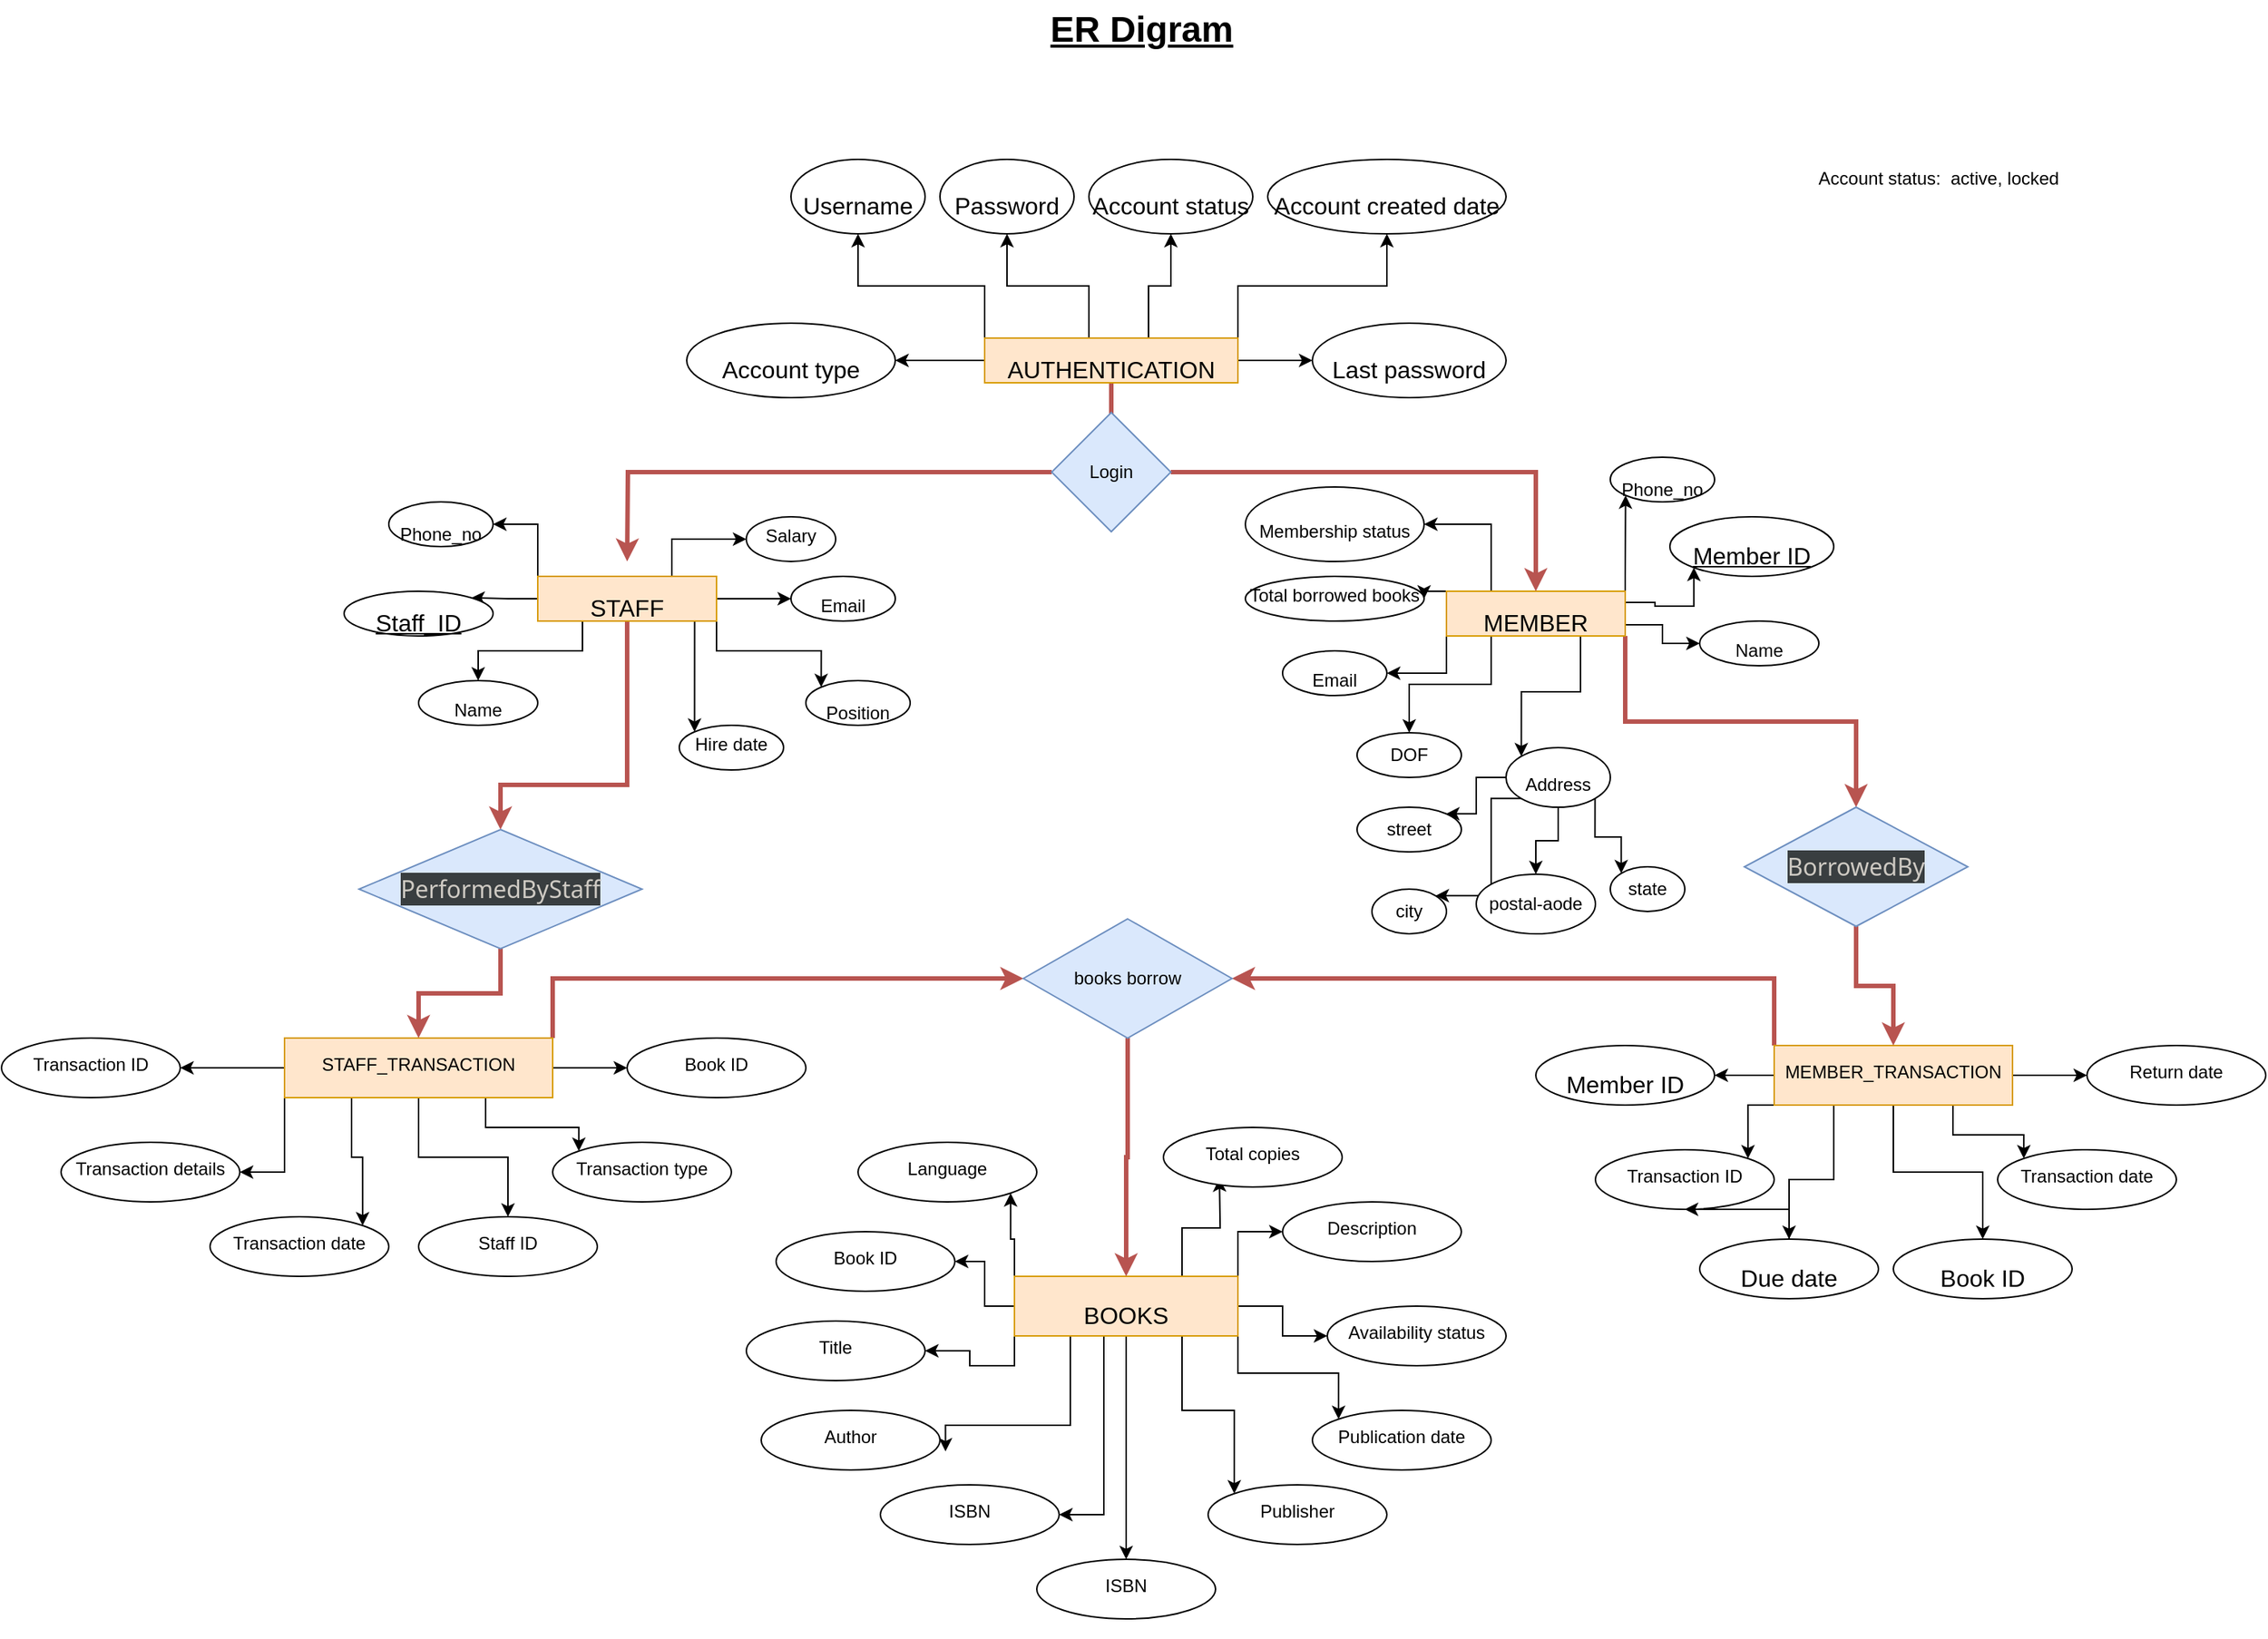 <mxfile version="21.3.6" type="github">
  <diagram name="Page-1" id="MsJg3K_YA5bQLi9zSaGn">
    <mxGraphModel dx="1509" dy="850" grid="1" gridSize="10" guides="1" tooltips="1" connect="1" arrows="1" fold="1" page="1" pageScale="1" pageWidth="850" pageHeight="1100" math="0" shadow="0">
      <root>
        <mxCell id="0" />
        <mxCell id="1" parent="0" />
        <mxCell id="J0Dk389Ax7h66783EIRo-17" style="edgeStyle=orthogonalEdgeStyle;rounded=0;orthogonalLoop=1;jettySize=auto;html=1;exitX=0;exitY=0.5;exitDx=0;exitDy=0;entryX=1;entryY=0.5;entryDx=0;entryDy=0;" parent="1" source="J0Dk389Ax7h66783EIRo-1" target="J0Dk389Ax7h66783EIRo-8" edge="1">
          <mxGeometry relative="1" as="geometry" />
        </mxCell>
        <mxCell id="J0Dk389Ax7h66783EIRo-18" style="edgeStyle=orthogonalEdgeStyle;rounded=0;orthogonalLoop=1;jettySize=auto;html=1;exitX=1;exitY=0.5;exitDx=0;exitDy=0;entryX=0;entryY=0.5;entryDx=0;entryDy=0;" parent="1" source="J0Dk389Ax7h66783EIRo-1" target="J0Dk389Ax7h66783EIRo-10" edge="1">
          <mxGeometry relative="1" as="geometry" />
        </mxCell>
        <mxCell id="J0Dk389Ax7h66783EIRo-19" style="edgeStyle=orthogonalEdgeStyle;rounded=0;orthogonalLoop=1;jettySize=auto;html=1;exitX=0.75;exitY=0;exitDx=0;exitDy=0;entryX=0.5;entryY=1;entryDx=0;entryDy=0;" parent="1" source="J0Dk389Ax7h66783EIRo-1" target="J0Dk389Ax7h66783EIRo-7" edge="1">
          <mxGeometry relative="1" as="geometry">
            <Array as="points">
              <mxPoint x="880" y="340" />
              <mxPoint x="880" y="305" />
              <mxPoint x="980" y="305" />
            </Array>
          </mxGeometry>
        </mxCell>
        <mxCell id="J0Dk389Ax7h66783EIRo-20" style="edgeStyle=orthogonalEdgeStyle;rounded=0;orthogonalLoop=1;jettySize=auto;html=1;exitX=0.5;exitY=0;exitDx=0;exitDy=0;entryX=0.5;entryY=1;entryDx=0;entryDy=0;" parent="1" source="J0Dk389Ax7h66783EIRo-1" target="J0Dk389Ax7h66783EIRo-6" edge="1">
          <mxGeometry relative="1" as="geometry">
            <Array as="points">
              <mxPoint x="795" y="360" />
              <mxPoint x="820" y="360" />
              <mxPoint x="820" y="305" />
              <mxPoint x="835" y="305" />
            </Array>
          </mxGeometry>
        </mxCell>
        <mxCell id="J0Dk389Ax7h66783EIRo-21" style="edgeStyle=orthogonalEdgeStyle;rounded=0;orthogonalLoop=1;jettySize=auto;html=1;exitX=0.25;exitY=0;exitDx=0;exitDy=0;entryX=0.5;entryY=1;entryDx=0;entryDy=0;" parent="1" source="J0Dk389Ax7h66783EIRo-1" target="J0Dk389Ax7h66783EIRo-5" edge="1">
          <mxGeometry relative="1" as="geometry">
            <Array as="points">
              <mxPoint x="780" y="340" />
              <mxPoint x="780" y="305" />
              <mxPoint x="725" y="305" />
            </Array>
          </mxGeometry>
        </mxCell>
        <mxCell id="J0Dk389Ax7h66783EIRo-22" style="edgeStyle=orthogonalEdgeStyle;rounded=0;orthogonalLoop=1;jettySize=auto;html=1;exitX=0;exitY=0;exitDx=0;exitDy=0;entryX=0.5;entryY=1;entryDx=0;entryDy=0;" parent="1" source="J0Dk389Ax7h66783EIRo-1" target="J0Dk389Ax7h66783EIRo-3" edge="1">
          <mxGeometry relative="1" as="geometry">
            <mxPoint x="640" y="280" as="targetPoint" />
          </mxGeometry>
        </mxCell>
        <mxCell id="J0Dk389Ax7h66783EIRo-30" style="edgeStyle=orthogonalEdgeStyle;rounded=0;orthogonalLoop=1;jettySize=auto;html=1;fillColor=#f8cecc;strokeColor=#b85450;strokeWidth=3;entryX=0.5;entryY=0;entryDx=0;entryDy=0;" parent="1" source="J0Dk389Ax7h66783EIRo-1" target="J0Dk389Ax7h66783EIRo-28" edge="1">
          <mxGeometry relative="1" as="geometry">
            <Array as="points">
              <mxPoint x="795" y="420" />
            </Array>
          </mxGeometry>
        </mxCell>
        <mxCell id="J0Dk389Ax7h66783EIRo-1" value="&lt;p data-darkreader-inline-color=&quot;&quot; data-darkreader-inline-bgcolor=&quot;&quot; data-darkreader-inline-bgimage=&quot;&quot; style=&quot;line-height: 1px; margin-bottom: 0cm; background: transparent; color: rgb(0, 0, 0); font-size: medium; text-align: start; --darkreader-inline-bgimage: initial; --darkreader-inline-bgcolor: transparent; --darkreader-inline-color: #e8e6e3;&quot;&gt;AUTHENTICATION&lt;/p&gt;" style="rounded=0;whiteSpace=wrap;html=1;fillColor=#ffe6cc;strokeColor=#d79b00;" parent="1" vertex="1">
          <mxGeometry x="710" y="340" width="170" height="30" as="geometry" />
        </mxCell>
        <mxCell id="J0Dk389Ax7h66783EIRo-3" value="&lt;p data-darkreader-inline-color=&quot;&quot; data-darkreader-inline-bgcolor=&quot;&quot; data-darkreader-inline-bgimage=&quot;&quot; style=&quot;line-height: 1px; margin-bottom: 0cm; background: transparent; color: rgb(0, 0, 0); font-size: medium; text-align: start; --darkreader-inline-bgimage: initial; --darkreader-inline-bgcolor: transparent; --darkreader-inline-color: #e8e6e3;&quot;&gt;Username&lt;/p&gt;" style="ellipse;whiteSpace=wrap;html=1;" parent="1" vertex="1">
          <mxGeometry x="580" y="220" width="90" height="50" as="geometry" />
        </mxCell>
        <mxCell id="J0Dk389Ax7h66783EIRo-5" value="&lt;p data-darkreader-inline-color=&quot;&quot; data-darkreader-inline-bgcolor=&quot;&quot; data-darkreader-inline-bgimage=&quot;&quot; style=&quot;line-height: 1px; margin-bottom: 0cm; background: transparent; color: rgb(0, 0, 0); font-size: medium; text-align: start; --darkreader-inline-bgimage: initial; --darkreader-inline-bgcolor: transparent; --darkreader-inline-color: #e8e6e3;&quot;&gt;Password&lt;/p&gt;" style="ellipse;whiteSpace=wrap;html=1;" parent="1" vertex="1">
          <mxGeometry x="680" y="220" width="90" height="50" as="geometry" />
        </mxCell>
        <mxCell id="J0Dk389Ax7h66783EIRo-6" value="&lt;p data-darkreader-inline-color=&quot;&quot; data-darkreader-inline-bgcolor=&quot;&quot; data-darkreader-inline-bgimage=&quot;&quot; style=&quot;line-height: 1px; margin-bottom: 0cm; background: transparent; color: rgb(0, 0, 0); font-size: medium; text-align: start; --darkreader-inline-bgimage: initial; --darkreader-inline-bgcolor: transparent; --darkreader-inline-color: #e8e6e3;&quot;&gt;Account status&lt;/p&gt;" style="ellipse;whiteSpace=wrap;html=1;" parent="1" vertex="1">
          <mxGeometry x="780" y="220" width="110" height="50" as="geometry" />
        </mxCell>
        <mxCell id="J0Dk389Ax7h66783EIRo-7" value="&lt;p data-darkreader-inline-color=&quot;&quot; data-darkreader-inline-bgcolor=&quot;&quot; data-darkreader-inline-bgimage=&quot;&quot; style=&quot;line-height: 1px; margin-bottom: 0cm; background: transparent; color: rgb(0, 0, 0); font-size: medium; text-align: start; --darkreader-inline-bgimage: initial; --darkreader-inline-bgcolor: transparent; --darkreader-inline-color: #e8e6e3;&quot;&gt;Account created date&lt;/p&gt;" style="ellipse;whiteSpace=wrap;html=1;" parent="1" vertex="1">
          <mxGeometry x="900" y="220" width="160" height="50" as="geometry" />
        </mxCell>
        <mxCell id="J0Dk389Ax7h66783EIRo-8" value="&lt;p data-darkreader-inline-color=&quot;&quot; data-darkreader-inline-bgcolor=&quot;&quot; data-darkreader-inline-bgimage=&quot;&quot; style=&quot;line-height: 1px; margin-bottom: 0cm; background: transparent; color: rgb(0, 0, 0); font-size: medium; text-align: start; --darkreader-inline-bgimage: initial; --darkreader-inline-bgcolor: transparent; --darkreader-inline-color: #e8e6e3;&quot;&gt;Account type&lt;/p&gt;" style="ellipse;whiteSpace=wrap;html=1;" parent="1" vertex="1">
          <mxGeometry x="510" y="330" width="140" height="50" as="geometry" />
        </mxCell>
        <mxCell id="J0Dk389Ax7h66783EIRo-10" value="&lt;p data-darkreader-inline-color=&quot;&quot; data-darkreader-inline-bgcolor=&quot;&quot; data-darkreader-inline-bgimage=&quot;&quot; style=&quot;line-height: 1px; margin-bottom: 0cm; background: transparent; color: rgb(0, 0, 0); font-size: medium; text-align: start; --darkreader-inline-bgimage: initial; --darkreader-inline-bgcolor: transparent; --darkreader-inline-color: #e8e6e3;&quot;&gt;Last password&lt;/p&gt;" style="ellipse;whiteSpace=wrap;html=1;" parent="1" vertex="1">
          <mxGeometry x="930" y="330" width="130" height="50" as="geometry" />
        </mxCell>
        <mxCell id="J0Dk389Ax7h66783EIRo-15" value="&lt;p data-darkreader-inline-color=&quot;&quot; data-darkreader-inline-bgcolor=&quot;&quot; data-darkreader-inline-bgimage=&quot;&quot; style=&quot;line-height: 1px; margin-bottom: 0cm; background: transparent; color: rgb(0, 0, 0); text-align: start; --darkreader-inline-bgimage: initial; --darkreader-inline-bgcolor: transparent; --darkreader-inline-color: #e8e6e3;&quot;&gt;&lt;br&gt;&lt;/p&gt;" style="text;html=1;align=center;verticalAlign=middle;resizable=0;points=[];autosize=1;strokeColor=none;fillColor=none;" parent="1" vertex="1">
          <mxGeometry x="1430" y="218" width="20" height="30" as="geometry" />
        </mxCell>
        <mxCell id="TV_oha_0RcVstbhvptna-62" style="edgeStyle=orthogonalEdgeStyle;rounded=0;orthogonalLoop=1;jettySize=auto;html=1;exitX=1;exitY=0.25;exitDx=0;exitDy=0;entryX=0;entryY=1;entryDx=0;entryDy=0;" edge="1" parent="1" source="J0Dk389Ax7h66783EIRo-25" target="qj-I0tKyLUNjHVOXgtlq-3">
          <mxGeometry relative="1" as="geometry">
            <Array as="points">
              <mxPoint x="1140" y="500" />
              <mxPoint x="1140" y="500" />
            </Array>
          </mxGeometry>
        </mxCell>
        <mxCell id="TV_oha_0RcVstbhvptna-64" style="edgeStyle=orthogonalEdgeStyle;rounded=0;orthogonalLoop=1;jettySize=auto;html=1;exitX=1;exitY=0.25;exitDx=0;exitDy=0;entryX=0;entryY=1;entryDx=0;entryDy=0;" edge="1" parent="1" source="J0Dk389Ax7h66783EIRo-25" target="J0Dk389Ax7h66783EIRo-32">
          <mxGeometry relative="1" as="geometry" />
        </mxCell>
        <mxCell id="TV_oha_0RcVstbhvptna-65" style="edgeStyle=orthogonalEdgeStyle;rounded=0;orthogonalLoop=1;jettySize=auto;html=1;exitX=1;exitY=0.75;exitDx=0;exitDy=0;entryX=0;entryY=0.5;entryDx=0;entryDy=0;" edge="1" parent="1" source="J0Dk389Ax7h66783EIRo-25" target="J0Dk389Ax7h66783EIRo-35">
          <mxGeometry relative="1" as="geometry" />
        </mxCell>
        <mxCell id="TV_oha_0RcVstbhvptna-66" style="edgeStyle=orthogonalEdgeStyle;rounded=0;orthogonalLoop=1;jettySize=auto;html=1;exitX=0.75;exitY=1;exitDx=0;exitDy=0;entryX=0;entryY=0;entryDx=0;entryDy=0;" edge="1" parent="1" source="J0Dk389Ax7h66783EIRo-25" target="J0Dk389Ax7h66783EIRo-36">
          <mxGeometry relative="1" as="geometry" />
        </mxCell>
        <mxCell id="TV_oha_0RcVstbhvptna-68" style="edgeStyle=orthogonalEdgeStyle;rounded=0;orthogonalLoop=1;jettySize=auto;html=1;exitX=0.25;exitY=1;exitDx=0;exitDy=0;entryX=0.5;entryY=0;entryDx=0;entryDy=0;" edge="1" parent="1" source="J0Dk389Ax7h66783EIRo-25" target="qj-I0tKyLUNjHVOXgtlq-2">
          <mxGeometry relative="1" as="geometry" />
        </mxCell>
        <mxCell id="TV_oha_0RcVstbhvptna-69" style="edgeStyle=orthogonalEdgeStyle;rounded=0;orthogonalLoop=1;jettySize=auto;html=1;exitX=0;exitY=1;exitDx=0;exitDy=0;entryX=1;entryY=0.5;entryDx=0;entryDy=0;" edge="1" parent="1" source="J0Dk389Ax7h66783EIRo-25" target="qj-I0tKyLUNjHVOXgtlq-1">
          <mxGeometry relative="1" as="geometry" />
        </mxCell>
        <mxCell id="TV_oha_0RcVstbhvptna-70" style="edgeStyle=orthogonalEdgeStyle;rounded=0;orthogonalLoop=1;jettySize=auto;html=1;exitX=0;exitY=0;exitDx=0;exitDy=0;entryX=1;entryY=0.5;entryDx=0;entryDy=0;" edge="1" parent="1" source="J0Dk389Ax7h66783EIRo-25" target="qj-I0tKyLUNjHVOXgtlq-9">
          <mxGeometry relative="1" as="geometry" />
        </mxCell>
        <mxCell id="TV_oha_0RcVstbhvptna-102" style="edgeStyle=orthogonalEdgeStyle;rounded=0;orthogonalLoop=1;jettySize=auto;html=1;exitX=0.25;exitY=0;exitDx=0;exitDy=0;entryX=1;entryY=0.5;entryDx=0;entryDy=0;" edge="1" parent="1" source="J0Dk389Ax7h66783EIRo-25" target="qj-I0tKyLUNjHVOXgtlq-7">
          <mxGeometry relative="1" as="geometry" />
        </mxCell>
        <mxCell id="TV_oha_0RcVstbhvptna-106" style="edgeStyle=orthogonalEdgeStyle;rounded=0;orthogonalLoop=1;jettySize=auto;html=1;exitX=1;exitY=1;exitDx=0;exitDy=0;fillColor=#f8cecc;strokeColor=#b85450;strokeWidth=3;" edge="1" parent="1" source="J0Dk389Ax7h66783EIRo-25" target="TV_oha_0RcVstbhvptna-98">
          <mxGeometry relative="1" as="geometry" />
        </mxCell>
        <mxCell id="J0Dk389Ax7h66783EIRo-25" value="&lt;p data-darkreader-inline-color=&quot;&quot; data-darkreader-inline-bgcolor=&quot;&quot; data-darkreader-inline-bgimage=&quot;&quot; style=&quot;line-height: 1px; margin-bottom: 0cm; background: transparent; color: rgb(0, 0, 0); font-size: medium; text-align: start; --darkreader-inline-bgimage: initial; --darkreader-inline-bgcolor: transparent; --darkreader-inline-color: #e8e6e3;&quot;&gt;MEMBER&lt;/p&gt;" style="whiteSpace=wrap;html=1;rotation=0;fillColor=#ffe6cc;strokeColor=#d79b00;" parent="1" vertex="1">
          <mxGeometry x="1020" y="510" width="120" height="30" as="geometry" />
        </mxCell>
        <mxCell id="TV_oha_0RcVstbhvptna-110" style="edgeStyle=orthogonalEdgeStyle;rounded=0;orthogonalLoop=1;jettySize=auto;html=1;exitX=0;exitY=0.5;exitDx=0;exitDy=0;fillColor=#f8cecc;strokeColor=#b85450;strokeWidth=3;" edge="1" parent="1" source="J0Dk389Ax7h66783EIRo-28">
          <mxGeometry relative="1" as="geometry">
            <mxPoint x="470" y="490" as="targetPoint" />
          </mxGeometry>
        </mxCell>
        <mxCell id="TV_oha_0RcVstbhvptna-111" style="edgeStyle=orthogonalEdgeStyle;rounded=0;orthogonalLoop=1;jettySize=auto;html=1;exitX=1;exitY=0.5;exitDx=0;exitDy=0;entryX=0.5;entryY=0;entryDx=0;entryDy=0;fillColor=#f8cecc;strokeColor=#b85450;strokeWidth=3;" edge="1" parent="1" source="J0Dk389Ax7h66783EIRo-28" target="J0Dk389Ax7h66783EIRo-25">
          <mxGeometry relative="1" as="geometry">
            <mxPoint x="1080" y="450" as="targetPoint" />
          </mxGeometry>
        </mxCell>
        <mxCell id="J0Dk389Ax7h66783EIRo-28" value="Login" style="rhombus;whiteSpace=wrap;html=1;fillColor=#dae8fc;strokeColor=#6c8ebf;" parent="1" vertex="1">
          <mxGeometry x="755" y="390" width="80" height="80" as="geometry" />
        </mxCell>
        <mxCell id="qj-I0tKyLUNjHVOXgtlq-23" style="edgeStyle=orthogonalEdgeStyle;rounded=0;orthogonalLoop=1;jettySize=auto;html=1;exitX=0.25;exitY=1;exitDx=0;exitDy=0;entryX=0.5;entryY=0;entryDx=0;entryDy=0;" parent="1" source="J0Dk389Ax7h66783EIRo-29" target="qj-I0tKyLUNjHVOXgtlq-15" edge="1">
          <mxGeometry relative="1" as="geometry" />
        </mxCell>
        <mxCell id="qj-I0tKyLUNjHVOXgtlq-25" style="edgeStyle=orthogonalEdgeStyle;rounded=0;orthogonalLoop=1;jettySize=auto;html=1;exitX=1;exitY=0.75;exitDx=0;exitDy=0;entryX=0;entryY=0;entryDx=0;entryDy=0;" parent="1" source="J0Dk389Ax7h66783EIRo-29" target="qj-I0tKyLUNjHVOXgtlq-18" edge="1">
          <mxGeometry relative="1" as="geometry">
            <Array as="points">
              <mxPoint x="515" y="523" />
            </Array>
          </mxGeometry>
        </mxCell>
        <mxCell id="TV_oha_0RcVstbhvptna-58" style="edgeStyle=orthogonalEdgeStyle;rounded=0;orthogonalLoop=1;jettySize=auto;html=1;exitX=0;exitY=0;exitDx=0;exitDy=0;entryX=1;entryY=0.5;entryDx=0;entryDy=0;" edge="1" parent="1" source="J0Dk389Ax7h66783EIRo-29" target="qj-I0tKyLUNjHVOXgtlq-13">
          <mxGeometry relative="1" as="geometry" />
        </mxCell>
        <mxCell id="TV_oha_0RcVstbhvptna-59" style="edgeStyle=orthogonalEdgeStyle;rounded=0;orthogonalLoop=1;jettySize=auto;html=1;exitX=0;exitY=0.5;exitDx=0;exitDy=0;entryX=1;entryY=0;entryDx=0;entryDy=0;" edge="1" parent="1" source="J0Dk389Ax7h66783EIRo-29" target="qj-I0tKyLUNjHVOXgtlq-14">
          <mxGeometry relative="1" as="geometry" />
        </mxCell>
        <mxCell id="TV_oha_0RcVstbhvptna-60" style="edgeStyle=orthogonalEdgeStyle;rounded=0;orthogonalLoop=1;jettySize=auto;html=1;exitX=1;exitY=1;exitDx=0;exitDy=0;entryX=0;entryY=0;entryDx=0;entryDy=0;" edge="1" parent="1" source="J0Dk389Ax7h66783EIRo-29" target="qj-I0tKyLUNjHVOXgtlq-17">
          <mxGeometry relative="1" as="geometry" />
        </mxCell>
        <mxCell id="TV_oha_0RcVstbhvptna-61" style="edgeStyle=orthogonalEdgeStyle;rounded=0;orthogonalLoop=1;jettySize=auto;html=1;exitX=1;exitY=0;exitDx=0;exitDy=0;entryX=0;entryY=0.5;entryDx=0;entryDy=0;" edge="1" parent="1" source="J0Dk389Ax7h66783EIRo-29" target="qj-I0tKyLUNjHVOXgtlq-16">
          <mxGeometry relative="1" as="geometry">
            <Array as="points">
              <mxPoint x="530" y="515" />
            </Array>
          </mxGeometry>
        </mxCell>
        <mxCell id="TV_oha_0RcVstbhvptna-95" style="edgeStyle=orthogonalEdgeStyle;rounded=0;orthogonalLoop=1;jettySize=auto;html=1;exitX=0.75;exitY=0;exitDx=0;exitDy=0;entryX=0;entryY=0.5;entryDx=0;entryDy=0;" edge="1" parent="1" source="J0Dk389Ax7h66783EIRo-29" target="qj-I0tKyLUNjHVOXgtlq-19">
          <mxGeometry relative="1" as="geometry" />
        </mxCell>
        <mxCell id="TV_oha_0RcVstbhvptna-96" style="edgeStyle=orthogonalEdgeStyle;rounded=0;orthogonalLoop=1;jettySize=auto;html=1;exitX=0.5;exitY=1;exitDx=0;exitDy=0;entryX=0.5;entryY=0;entryDx=0;entryDy=0;fillColor=#f8cecc;strokeColor=#b85450;strokeWidth=3;" edge="1" parent="1" source="J0Dk389Ax7h66783EIRo-29" target="TV_oha_0RcVstbhvptna-93">
          <mxGeometry relative="1" as="geometry">
            <Array as="points">
              <mxPoint x="470" y="640" />
              <mxPoint x="385" y="640" />
            </Array>
          </mxGeometry>
        </mxCell>
        <mxCell id="J0Dk389Ax7h66783EIRo-29" value="&lt;p data-darkreader-inline-color=&quot;&quot; data-darkreader-inline-bgcolor=&quot;&quot; data-darkreader-inline-bgimage=&quot;&quot; style=&quot;line-height: 1px; margin-bottom: 0cm; background: transparent; color: rgb(0, 0, 0); font-size: medium; text-align: start; --darkreader-inline-bgimage: initial; --darkreader-inline-bgcolor: transparent; --darkreader-inline-color: #e8e6e3;&quot;&gt;STAFF&lt;/p&gt;" style="whiteSpace=wrap;html=1;fillColor=#ffe6cc;strokeColor=#d79b00;" parent="1" vertex="1">
          <mxGeometry x="410" y="500" width="120" height="30" as="geometry" />
        </mxCell>
        <mxCell id="J0Dk389Ax7h66783EIRo-32" value="&lt;p data-darkreader-inline-color=&quot;&quot; data-darkreader-inline-bgcolor=&quot;&quot; data-darkreader-inline-bgimage=&quot;&quot; style=&quot;line-height: 1px; margin-bottom: 0cm; background: transparent; color: rgb(0, 0, 0); font-size: medium; text-align: start; --darkreader-inline-bgimage: initial; --darkreader-inline-bgcolor: transparent; --darkreader-inline-color: #e8e6e3;&quot;&gt;&lt;u&gt;Member ID&lt;/u&gt;&lt;/p&gt;" style="ellipse;whiteSpace=wrap;html=1;" parent="1" vertex="1">
          <mxGeometry x="1170" y="460" width="110" height="40" as="geometry" />
        </mxCell>
        <mxCell id="J0Dk389Ax7h66783EIRo-35" value="&lt;p data-darkreader-inline-color=&quot;&quot; data-darkreader-inline-bgcolor=&quot;&quot; data-darkreader-inline-bgimage=&quot;&quot; style=&quot;line-height: 1px; margin-bottom: 0cm; background: transparent; color: rgb(0, 0, 0); text-align: start; --darkreader-inline-bgimage: initial; --darkreader-inline-bgcolor: transparent; --darkreader-inline-color: #e8e6e3;&quot;&gt;&lt;font style=&quot;font-size: 12px;&quot;&gt;Name&lt;/font&gt;&lt;/p&gt;" style="ellipse;whiteSpace=wrap;html=1;" parent="1" vertex="1">
          <mxGeometry x="1190" y="530" width="80" height="30" as="geometry" />
        </mxCell>
        <mxCell id="J0Dk389Ax7h66783EIRo-45" style="edgeStyle=orthogonalEdgeStyle;rounded=0;orthogonalLoop=1;jettySize=auto;html=1;exitX=1;exitY=1;exitDx=0;exitDy=0;entryX=1;entryY=0;entryDx=0;entryDy=0;" parent="1" source="J0Dk389Ax7h66783EIRo-36" target="J0Dk389Ax7h66783EIRo-37" edge="1">
          <mxGeometry relative="1" as="geometry">
            <Array as="points">
              <mxPoint x="1050" y="649" />
              <mxPoint x="1050" y="714" />
            </Array>
          </mxGeometry>
        </mxCell>
        <mxCell id="TV_oha_0RcVstbhvptna-103" style="edgeStyle=orthogonalEdgeStyle;rounded=0;orthogonalLoop=1;jettySize=auto;html=1;exitX=0;exitY=0.5;exitDx=0;exitDy=0;entryX=1;entryY=0;entryDx=0;entryDy=0;" edge="1" parent="1" source="J0Dk389Ax7h66783EIRo-36" target="J0Dk389Ax7h66783EIRo-38">
          <mxGeometry relative="1" as="geometry" />
        </mxCell>
        <mxCell id="TV_oha_0RcVstbhvptna-104" style="edgeStyle=orthogonalEdgeStyle;rounded=0;orthogonalLoop=1;jettySize=auto;html=1;exitX=0.5;exitY=1;exitDx=0;exitDy=0;entryX=0.5;entryY=0;entryDx=0;entryDy=0;" edge="1" parent="1" source="J0Dk389Ax7h66783EIRo-36" target="J0Dk389Ax7h66783EIRo-39">
          <mxGeometry relative="1" as="geometry" />
        </mxCell>
        <mxCell id="TV_oha_0RcVstbhvptna-105" style="edgeStyle=orthogonalEdgeStyle;rounded=0;orthogonalLoop=1;jettySize=auto;html=1;exitX=1;exitY=1;exitDx=0;exitDy=0;entryX=0;entryY=0;entryDx=0;entryDy=0;" edge="1" parent="1" source="J0Dk389Ax7h66783EIRo-36" target="J0Dk389Ax7h66783EIRo-40">
          <mxGeometry relative="1" as="geometry" />
        </mxCell>
        <mxCell id="J0Dk389Ax7h66783EIRo-36" value="&lt;p data-darkreader-inline-color=&quot;&quot; data-darkreader-inline-bgcolor=&quot;&quot; data-darkreader-inline-bgimage=&quot;&quot; style=&quot;line-height: 1px; margin-bottom: 0cm; background: transparent; color: rgb(0, 0, 0); text-align: start; --darkreader-inline-bgimage: initial; --darkreader-inline-bgcolor: transparent; --darkreader-inline-color: #e8e6e3;&quot;&gt;&lt;font style=&quot;font-size: 12px;&quot;&gt;Address&lt;/font&gt;&lt;/p&gt;" style="ellipse;whiteSpace=wrap;html=1;" parent="1" vertex="1">
          <mxGeometry x="1060" y="615" width="70" height="40" as="geometry" />
        </mxCell>
        <mxCell id="J0Dk389Ax7h66783EIRo-37" value="city" style="ellipse;whiteSpace=wrap;html=1;" parent="1" vertex="1">
          <mxGeometry x="970" y="710" width="50" height="30" as="geometry" />
        </mxCell>
        <mxCell id="J0Dk389Ax7h66783EIRo-38" value="street" style="ellipse;whiteSpace=wrap;html=1;" parent="1" vertex="1">
          <mxGeometry x="960" y="655" width="70" height="30" as="geometry" />
        </mxCell>
        <mxCell id="J0Dk389Ax7h66783EIRo-39" value="postal-aode" style="ellipse;whiteSpace=wrap;html=1;" parent="1" vertex="1">
          <mxGeometry x="1040" y="700" width="80" height="40" as="geometry" />
        </mxCell>
        <mxCell id="J0Dk389Ax7h66783EIRo-40" value="state" style="ellipse;whiteSpace=wrap;html=1;" parent="1" vertex="1">
          <mxGeometry x="1130" y="695" width="50" height="30" as="geometry" />
        </mxCell>
        <mxCell id="qj-I0tKyLUNjHVOXgtlq-1" value="&lt;p data-darkreader-inline-color=&quot;&quot; data-darkreader-inline-bgcolor=&quot;&quot; data-darkreader-inline-bgimage=&quot;&quot; style=&quot;line-height: 1px; margin-bottom: 0cm; background: transparent; color: rgb(0, 0, 0); text-align: start; --darkreader-inline-bgimage: initial; --darkreader-inline-bgcolor: transparent; --darkreader-inline-color: #e8e6e3;&quot;&gt;&lt;font style=&quot;font-size: 12px;&quot;&gt;Email&lt;/font&gt;&lt;/p&gt;" style="ellipse;whiteSpace=wrap;html=1;" parent="1" vertex="1">
          <mxGeometry x="910" y="550" width="70" height="30" as="geometry" />
        </mxCell>
        <mxCell id="qj-I0tKyLUNjHVOXgtlq-2" value="DOF" style="ellipse;whiteSpace=wrap;html=1;" parent="1" vertex="1">
          <mxGeometry x="960" y="605" width="70" height="30" as="geometry" />
        </mxCell>
        <mxCell id="qj-I0tKyLUNjHVOXgtlq-3" value="&lt;p style=&quot;line-height: 100%; margin-bottom: 0cm&quot;&gt;Phone_no&lt;/p&gt;" style="ellipse;whiteSpace=wrap;html=1;" parent="1" vertex="1">
          <mxGeometry x="1130" y="420" width="70" height="30" as="geometry" />
        </mxCell>
        <mxCell id="qj-I0tKyLUNjHVOXgtlq-7" value="&lt;p data-darkreader-inline-color=&quot;&quot; data-darkreader-inline-bgcolor=&quot;&quot; data-darkreader-inline-bgimage=&quot;&quot; style=&quot;line-height: 1px; margin-bottom: 0cm; background: transparent; color: rgb(0, 0, 0); text-align: start; --darkreader-inline-bgimage: initial; --darkreader-inline-bgcolor: transparent; --darkreader-inline-color: #e8e6e3;&quot;&gt;&lt;font style=&quot;font-size: 12px;&quot;&gt;Membership status&lt;/font&gt;&lt;/p&gt;" style="ellipse;whiteSpace=wrap;html=1;" parent="1" vertex="1">
          <mxGeometry x="885" y="440" width="120" height="50" as="geometry" />
        </mxCell>
        <mxCell id="qj-I0tKyLUNjHVOXgtlq-9" value="&lt;p style=&quot;line-height: 100%; margin-bottom: 0cm&quot;&gt;&#xa;Total borrowed books&lt;/p&gt;&#xa;&#xa;" style="ellipse;whiteSpace=wrap;html=1;" parent="1" vertex="1">
          <mxGeometry x="885" y="500" width="120" height="30" as="geometry" />
        </mxCell>
        <mxCell id="qj-I0tKyLUNjHVOXgtlq-13" value="&lt;p style=&quot;line-height: 100%; margin-bottom: 0cm&quot;&gt;Phone_no&lt;/p&gt;" style="ellipse;whiteSpace=wrap;html=1;" parent="1" vertex="1">
          <mxGeometry x="310" y="450" width="70" height="30" as="geometry" />
        </mxCell>
        <mxCell id="qj-I0tKyLUNjHVOXgtlq-14" value="&lt;p data-darkreader-inline-color=&quot;&quot; data-darkreader-inline-bgcolor=&quot;&quot; data-darkreader-inline-bgimage=&quot;&quot; style=&quot;line-height: 1px; margin-bottom: 0cm; background: transparent; color: rgb(0, 0, 0); font-size: medium; text-align: start; --darkreader-inline-bgimage: initial; --darkreader-inline-bgcolor: transparent; --darkreader-inline-color: #e8e6e3;&quot;&gt;&lt;u&gt;Staff_ID&lt;/u&gt;&lt;/p&gt;" style="ellipse;whiteSpace=wrap;html=1;" parent="1" vertex="1">
          <mxGeometry x="280" y="510" width="100" height="30" as="geometry" />
        </mxCell>
        <mxCell id="qj-I0tKyLUNjHVOXgtlq-15" value="&lt;p data-darkreader-inline-color=&quot;&quot; data-darkreader-inline-bgcolor=&quot;&quot; data-darkreader-inline-bgimage=&quot;&quot; style=&quot;line-height: 1px; margin-bottom: 0cm; background: transparent; color: rgb(0, 0, 0); text-align: start; --darkreader-inline-bgimage: initial; --darkreader-inline-bgcolor: transparent; --darkreader-inline-color: #e8e6e3;&quot;&gt;&lt;font style=&quot;font-size: 12px;&quot;&gt;Name&lt;/font&gt;&lt;/p&gt;" style="ellipse;whiteSpace=wrap;html=1;" parent="1" vertex="1">
          <mxGeometry x="330" y="570" width="80" height="30" as="geometry" />
        </mxCell>
        <mxCell id="qj-I0tKyLUNjHVOXgtlq-16" value="&lt;p data-darkreader-inline-color=&quot;&quot; data-darkreader-inline-bgcolor=&quot;&quot; data-darkreader-inline-bgimage=&quot;&quot; style=&quot;line-height: 1px; margin-bottom: 0cm; background: transparent; color: rgb(0, 0, 0); text-align: start; --darkreader-inline-bgimage: initial; --darkreader-inline-bgcolor: transparent; --darkreader-inline-color: #e8e6e3;&quot;&gt;&lt;font style=&quot;font-size: 12px;&quot;&gt;Email&lt;/font&gt;&lt;/p&gt;" style="ellipse;whiteSpace=wrap;html=1;" parent="1" vertex="1">
          <mxGeometry x="580" y="500" width="70" height="30" as="geometry" />
        </mxCell>
        <mxCell id="qj-I0tKyLUNjHVOXgtlq-17" value="&lt;p style=&quot;line-height: 100%; margin-bottom: 0cm&quot;&gt;Position&lt;/p&gt;" style="ellipse;whiteSpace=wrap;html=1;" parent="1" vertex="1">
          <mxGeometry x="590" y="570" width="70" height="30" as="geometry" />
        </mxCell>
        <mxCell id="qj-I0tKyLUNjHVOXgtlq-18" value="&lt;p style=&quot;line-height: 100%; margin-bottom: 0cm&quot;&gt;&#xa;Hire date&lt;/p&gt;&#xa;&#xa;" style="ellipse;whiteSpace=wrap;html=1;" parent="1" vertex="1">
          <mxGeometry x="505" y="600" width="70" height="30" as="geometry" />
        </mxCell>
        <mxCell id="qj-I0tKyLUNjHVOXgtlq-27" value="&lt;b&gt;&lt;font style=&quot;font-size: 24px;&quot;&gt;&lt;u&gt;ER Digram&lt;/u&gt;&lt;/font&gt;&lt;/b&gt;" style="text;html=1;align=center;verticalAlign=middle;resizable=0;points=[];autosize=1;strokeColor=none;fillColor=none;" parent="1" vertex="1">
          <mxGeometry x="740" y="113" width="150" height="40" as="geometry" />
        </mxCell>
        <mxCell id="TV_oha_0RcVstbhvptna-28" style="edgeStyle=orthogonalEdgeStyle;rounded=0;orthogonalLoop=1;jettySize=auto;html=1;exitX=0;exitY=0;exitDx=0;exitDy=0;entryX=1;entryY=1;entryDx=0;entryDy=0;" edge="1" parent="1" source="TV_oha_0RcVstbhvptna-1" target="TV_oha_0RcVstbhvptna-25">
          <mxGeometry relative="1" as="geometry" />
        </mxCell>
        <mxCell id="TV_oha_0RcVstbhvptna-29" style="edgeStyle=orthogonalEdgeStyle;rounded=0;orthogonalLoop=1;jettySize=auto;html=1;exitX=0;exitY=0.5;exitDx=0;exitDy=0;entryX=1;entryY=0.5;entryDx=0;entryDy=0;" edge="1" parent="1" source="TV_oha_0RcVstbhvptna-1" target="TV_oha_0RcVstbhvptna-23">
          <mxGeometry relative="1" as="geometry" />
        </mxCell>
        <mxCell id="TV_oha_0RcVstbhvptna-30" style="edgeStyle=orthogonalEdgeStyle;rounded=0;orthogonalLoop=1;jettySize=auto;html=1;exitX=0;exitY=1;exitDx=0;exitDy=0;entryX=1;entryY=0.5;entryDx=0;entryDy=0;" edge="1" parent="1" source="TV_oha_0RcVstbhvptna-1" target="TV_oha_0RcVstbhvptna-22">
          <mxGeometry relative="1" as="geometry" />
        </mxCell>
        <mxCell id="TV_oha_0RcVstbhvptna-31" style="edgeStyle=orthogonalEdgeStyle;rounded=0;orthogonalLoop=1;jettySize=auto;html=1;exitX=0.25;exitY=1;exitDx=0;exitDy=0;entryX=1.031;entryY=0.689;entryDx=0;entryDy=0;entryPerimeter=0;" edge="1" parent="1" source="TV_oha_0RcVstbhvptna-1" target="TV_oha_0RcVstbhvptna-21">
          <mxGeometry relative="1" as="geometry">
            <Array as="points">
              <mxPoint x="768" y="1070" />
              <mxPoint x="684" y="1070" />
            </Array>
          </mxGeometry>
        </mxCell>
        <mxCell id="TV_oha_0RcVstbhvptna-32" style="edgeStyle=orthogonalEdgeStyle;rounded=0;orthogonalLoop=1;jettySize=auto;html=1;exitX=0.5;exitY=1;exitDx=0;exitDy=0;entryX=1;entryY=0.5;entryDx=0;entryDy=0;" edge="1" parent="1" source="TV_oha_0RcVstbhvptna-1" target="TV_oha_0RcVstbhvptna-20">
          <mxGeometry relative="1" as="geometry">
            <Array as="points">
              <mxPoint x="790" y="1010" />
              <mxPoint x="790" y="1130" />
            </Array>
          </mxGeometry>
        </mxCell>
        <mxCell id="TV_oha_0RcVstbhvptna-33" style="edgeStyle=orthogonalEdgeStyle;rounded=0;orthogonalLoop=1;jettySize=auto;html=1;exitX=0.5;exitY=1;exitDx=0;exitDy=0;entryX=0.5;entryY=0;entryDx=0;entryDy=0;" edge="1" parent="1" source="TV_oha_0RcVstbhvptna-1" target="TV_oha_0RcVstbhvptna-26">
          <mxGeometry relative="1" as="geometry" />
        </mxCell>
        <mxCell id="TV_oha_0RcVstbhvptna-34" style="edgeStyle=orthogonalEdgeStyle;rounded=0;orthogonalLoop=1;jettySize=auto;html=1;exitX=0.75;exitY=1;exitDx=0;exitDy=0;entryX=0;entryY=0;entryDx=0;entryDy=0;" edge="1" parent="1" source="TV_oha_0RcVstbhvptna-1" target="TV_oha_0RcVstbhvptna-5">
          <mxGeometry relative="1" as="geometry" />
        </mxCell>
        <mxCell id="TV_oha_0RcVstbhvptna-35" style="edgeStyle=orthogonalEdgeStyle;rounded=0;orthogonalLoop=1;jettySize=auto;html=1;exitX=1;exitY=1;exitDx=0;exitDy=0;entryX=0;entryY=0;entryDx=0;entryDy=0;" edge="1" parent="1" source="TV_oha_0RcVstbhvptna-1" target="TV_oha_0RcVstbhvptna-19">
          <mxGeometry relative="1" as="geometry" />
        </mxCell>
        <mxCell id="TV_oha_0RcVstbhvptna-36" style="edgeStyle=orthogonalEdgeStyle;rounded=0;orthogonalLoop=1;jettySize=auto;html=1;exitX=1;exitY=0.5;exitDx=0;exitDy=0;entryX=0;entryY=0.5;entryDx=0;entryDy=0;" edge="1" parent="1" source="TV_oha_0RcVstbhvptna-1" target="TV_oha_0RcVstbhvptna-18">
          <mxGeometry relative="1" as="geometry" />
        </mxCell>
        <mxCell id="TV_oha_0RcVstbhvptna-37" style="edgeStyle=orthogonalEdgeStyle;rounded=0;orthogonalLoop=1;jettySize=auto;html=1;exitX=1;exitY=0;exitDx=0;exitDy=0;entryX=0;entryY=0.5;entryDx=0;entryDy=0;" edge="1" parent="1" source="TV_oha_0RcVstbhvptna-1" target="TV_oha_0RcVstbhvptna-17">
          <mxGeometry relative="1" as="geometry" />
        </mxCell>
        <mxCell id="TV_oha_0RcVstbhvptna-38" style="edgeStyle=orthogonalEdgeStyle;rounded=0;orthogonalLoop=1;jettySize=auto;html=1;exitX=0.75;exitY=0;exitDx=0;exitDy=0;entryX=0;entryY=1;entryDx=0;entryDy=0;" edge="1" parent="1" source="TV_oha_0RcVstbhvptna-1">
          <mxGeometry relative="1" as="geometry">
            <mxPoint x="867.574" y="904.142" as="targetPoint" />
          </mxGeometry>
        </mxCell>
        <mxCell id="TV_oha_0RcVstbhvptna-1" value="&lt;p data-darkreader-inline-color=&quot;&quot; data-darkreader-inline-bgcolor=&quot;&quot; data-darkreader-inline-bgimage=&quot;&quot; style=&quot;line-height: 1px; margin-bottom: 0cm; background: transparent; color: rgb(0, 0, 0); font-size: medium; text-align: start; --darkreader-inline-bgimage: initial; --darkreader-inline-bgcolor: transparent; --darkreader-inline-color: #e8e6e3;&quot;&gt;BOOKS&lt;/p&gt;" style="rounded=0;whiteSpace=wrap;html=1;fillColor=#ffe6cc;strokeColor=#d79b00;" vertex="1" parent="1">
          <mxGeometry x="730" y="970" width="150" height="40" as="geometry" />
        </mxCell>
        <mxCell id="TV_oha_0RcVstbhvptna-45" style="edgeStyle=orthogonalEdgeStyle;rounded=0;orthogonalLoop=1;jettySize=auto;html=1;entryX=1;entryY=0.5;entryDx=0;entryDy=0;" edge="1" parent="1" source="TV_oha_0RcVstbhvptna-2" target="TV_oha_0RcVstbhvptna-12">
          <mxGeometry relative="1" as="geometry" />
        </mxCell>
        <mxCell id="TV_oha_0RcVstbhvptna-46" style="edgeStyle=orthogonalEdgeStyle;rounded=0;orthogonalLoop=1;jettySize=auto;html=1;exitX=0;exitY=1;exitDx=0;exitDy=0;entryX=1;entryY=0;entryDx=0;entryDy=0;" edge="1" parent="1" source="TV_oha_0RcVstbhvptna-2" target="TV_oha_0RcVstbhvptna-4">
          <mxGeometry relative="1" as="geometry" />
        </mxCell>
        <mxCell id="TV_oha_0RcVstbhvptna-47" style="edgeStyle=orthogonalEdgeStyle;rounded=0;orthogonalLoop=1;jettySize=auto;html=1;exitX=0.25;exitY=1;exitDx=0;exitDy=0;entryX=0.5;entryY=0;entryDx=0;entryDy=0;" edge="1" parent="1" source="TV_oha_0RcVstbhvptna-2" target="TV_oha_0RcVstbhvptna-9">
          <mxGeometry relative="1" as="geometry">
            <mxPoint x="1250" y="955" as="targetPoint" />
            <Array as="points">
              <mxPoint x="1280" y="905" />
              <mxPoint x="1250" y="905" />
            </Array>
          </mxGeometry>
        </mxCell>
        <mxCell id="TV_oha_0RcVstbhvptna-49" style="edgeStyle=orthogonalEdgeStyle;rounded=0;orthogonalLoop=1;jettySize=auto;html=1;exitX=0.5;exitY=1;exitDx=0;exitDy=0;entryX=0.5;entryY=0;entryDx=0;entryDy=0;" edge="1" parent="1" source="TV_oha_0RcVstbhvptna-2" target="TV_oha_0RcVstbhvptna-11">
          <mxGeometry relative="1" as="geometry" />
        </mxCell>
        <mxCell id="TV_oha_0RcVstbhvptna-50" style="edgeStyle=orthogonalEdgeStyle;rounded=0;orthogonalLoop=1;jettySize=auto;html=1;exitX=0.75;exitY=1;exitDx=0;exitDy=0;entryX=0;entryY=0;entryDx=0;entryDy=0;" edge="1" parent="1" source="TV_oha_0RcVstbhvptna-2" target="TV_oha_0RcVstbhvptna-10">
          <mxGeometry relative="1" as="geometry" />
        </mxCell>
        <mxCell id="TV_oha_0RcVstbhvptna-52" style="edgeStyle=orthogonalEdgeStyle;rounded=0;orthogonalLoop=1;jettySize=auto;html=1;exitX=1;exitY=0.5;exitDx=0;exitDy=0;entryX=0;entryY=0.5;entryDx=0;entryDy=0;" edge="1" parent="1" source="TV_oha_0RcVstbhvptna-2" target="TV_oha_0RcVstbhvptna-8">
          <mxGeometry relative="1" as="geometry" />
        </mxCell>
        <mxCell id="TV_oha_0RcVstbhvptna-90" style="edgeStyle=orthogonalEdgeStyle;rounded=0;orthogonalLoop=1;jettySize=auto;html=1;exitX=0;exitY=0;exitDx=0;exitDy=0;entryX=1;entryY=0.5;entryDx=0;entryDy=0;fillColor=#f8cecc;strokeColor=#b85450;strokeWidth=3;" edge="1" parent="1" source="TV_oha_0RcVstbhvptna-2" target="TV_oha_0RcVstbhvptna-71">
          <mxGeometry relative="1" as="geometry" />
        </mxCell>
        <mxCell id="TV_oha_0RcVstbhvptna-2" value="&lt;p style=&quot;line-height: 100%; margin-bottom: 0cm&quot;&gt;&#xa;MEMBER_TRANSACTION&lt;/p&gt;&#xa;&#xa;" style="rounded=0;whiteSpace=wrap;html=1;fillColor=#ffe6cc;strokeColor=#d79b00;" vertex="1" parent="1">
          <mxGeometry x="1240" y="815" width="160" height="40" as="geometry" />
        </mxCell>
        <mxCell id="TV_oha_0RcVstbhvptna-39" style="edgeStyle=orthogonalEdgeStyle;rounded=0;orthogonalLoop=1;jettySize=auto;html=1;exitX=0;exitY=0.5;exitDx=0;exitDy=0;entryX=1;entryY=0.5;entryDx=0;entryDy=0;" edge="1" parent="1" source="TV_oha_0RcVstbhvptna-3" target="TV_oha_0RcVstbhvptna-7">
          <mxGeometry relative="1" as="geometry" />
        </mxCell>
        <mxCell id="TV_oha_0RcVstbhvptna-40" style="edgeStyle=orthogonalEdgeStyle;rounded=0;orthogonalLoop=1;jettySize=auto;html=1;exitX=0;exitY=1;exitDx=0;exitDy=0;entryX=1;entryY=0.5;entryDx=0;entryDy=0;" edge="1" parent="1" source="TV_oha_0RcVstbhvptna-3" target="TV_oha_0RcVstbhvptna-13">
          <mxGeometry relative="1" as="geometry" />
        </mxCell>
        <mxCell id="TV_oha_0RcVstbhvptna-41" style="edgeStyle=orthogonalEdgeStyle;rounded=0;orthogonalLoop=1;jettySize=auto;html=1;exitX=0.25;exitY=1;exitDx=0;exitDy=0;entryX=1;entryY=0;entryDx=0;entryDy=0;" edge="1" parent="1" source="TV_oha_0RcVstbhvptna-3" target="TV_oha_0RcVstbhvptna-14">
          <mxGeometry relative="1" as="geometry" />
        </mxCell>
        <mxCell id="TV_oha_0RcVstbhvptna-42" style="edgeStyle=orthogonalEdgeStyle;rounded=0;orthogonalLoop=1;jettySize=auto;html=1;exitX=0.5;exitY=1;exitDx=0;exitDy=0;entryX=0.5;entryY=0;entryDx=0;entryDy=0;" edge="1" parent="1" source="TV_oha_0RcVstbhvptna-3" target="TV_oha_0RcVstbhvptna-6">
          <mxGeometry relative="1" as="geometry" />
        </mxCell>
        <mxCell id="TV_oha_0RcVstbhvptna-43" style="edgeStyle=orthogonalEdgeStyle;rounded=0;orthogonalLoop=1;jettySize=auto;html=1;exitX=0.75;exitY=1;exitDx=0;exitDy=0;entryX=0;entryY=0;entryDx=0;entryDy=0;" edge="1" parent="1" source="TV_oha_0RcVstbhvptna-3" target="TV_oha_0RcVstbhvptna-15">
          <mxGeometry relative="1" as="geometry" />
        </mxCell>
        <mxCell id="TV_oha_0RcVstbhvptna-44" style="edgeStyle=orthogonalEdgeStyle;rounded=0;orthogonalLoop=1;jettySize=auto;html=1;exitX=1;exitY=0.5;exitDx=0;exitDy=0;" edge="1" parent="1" source="TV_oha_0RcVstbhvptna-3" target="TV_oha_0RcVstbhvptna-16">
          <mxGeometry relative="1" as="geometry" />
        </mxCell>
        <mxCell id="TV_oha_0RcVstbhvptna-92" style="edgeStyle=orthogonalEdgeStyle;rounded=0;orthogonalLoop=1;jettySize=auto;html=1;exitX=1;exitY=0;exitDx=0;exitDy=0;fillColor=#f8cecc;strokeColor=#b85450;strokeWidth=3;" edge="1" parent="1" source="TV_oha_0RcVstbhvptna-3" target="TV_oha_0RcVstbhvptna-71">
          <mxGeometry relative="1" as="geometry" />
        </mxCell>
        <mxCell id="TV_oha_0RcVstbhvptna-3" value="&lt;p style=&quot;line-height: 100%; margin-bottom: 0cm&quot;&gt;&#xa; STAFF_TRANSACTION&lt;/p&gt;&#xa;&#xa;" style="rounded=0;whiteSpace=wrap;html=1;fillColor=#ffe6cc;strokeColor=#d79b00;" vertex="1" parent="1">
          <mxGeometry x="240" y="810" width="180" height="40" as="geometry" />
        </mxCell>
        <mxCell id="TV_oha_0RcVstbhvptna-4" value="&lt;p style=&quot;line-height: 100%; margin-bottom: 0cm&quot;&gt;&#xa;Transaction ID &#xa;&lt;/p&gt;&#xa;&#xa;" style="ellipse;whiteSpace=wrap;html=1;" vertex="1" parent="1">
          <mxGeometry x="1120" y="885" width="120" height="40" as="geometry" />
        </mxCell>
        <mxCell id="TV_oha_0RcVstbhvptna-5" value="&lt;p style=&quot;line-height: 100%; margin-bottom: 0cm&quot;&gt;&#xa;Publisher&lt;/p&gt;&#xa;&#xa;" style="ellipse;whiteSpace=wrap;html=1;" vertex="1" parent="1">
          <mxGeometry x="860" y="1110" width="120" height="40" as="geometry" />
        </mxCell>
        <mxCell id="TV_oha_0RcVstbhvptna-6" value="&lt;p style=&quot;line-height: 100%; margin-bottom: 0cm&quot;&gt;&#xa;Staff ID&lt;/p&gt;&#xa;&#xa;" style="ellipse;whiteSpace=wrap;html=1;" vertex="1" parent="1">
          <mxGeometry x="330" y="930" width="120" height="40" as="geometry" />
        </mxCell>
        <mxCell id="TV_oha_0RcVstbhvptna-7" value="&lt;p style=&quot;line-height: 100%; margin-bottom: 0cm&quot;&gt;&#xa;Transaction ID&lt;/p&gt;&#xa;&#xa;" style="ellipse;whiteSpace=wrap;html=1;" vertex="1" parent="1">
          <mxGeometry x="50" y="810" width="120" height="40" as="geometry" />
        </mxCell>
        <mxCell id="TV_oha_0RcVstbhvptna-8" value="&lt;p style=&quot;line-height: 100%; margin-bottom: 0cm&quot;&gt;&#xa;Return date&lt;/p&gt;&#xa;&#xa;" style="ellipse;whiteSpace=wrap;html=1;" vertex="1" parent="1">
          <mxGeometry x="1450" y="815" width="120" height="40" as="geometry" />
        </mxCell>
        <mxCell id="TV_oha_0RcVstbhvptna-48" value="" style="edgeStyle=orthogonalEdgeStyle;rounded=0;orthogonalLoop=1;jettySize=auto;html=1;" edge="1" parent="1" source="TV_oha_0RcVstbhvptna-9" target="TV_oha_0RcVstbhvptna-4">
          <mxGeometry relative="1" as="geometry" />
        </mxCell>
        <mxCell id="TV_oha_0RcVstbhvptna-9" value="&lt;p data-darkreader-inline-color=&quot;&quot; data-darkreader-inline-bgcolor=&quot;&quot; data-darkreader-inline-bgimage=&quot;&quot; style=&quot;line-height: 1px; margin-bottom: 0cm; background: transparent; color: rgb(0, 0, 0); font-size: medium; text-align: start; --darkreader-inline-bgimage: initial; --darkreader-inline-bgcolor: transparent; --darkreader-inline-color: #e8e6e3;&quot;&gt;Due date&lt;/p&gt;" style="ellipse;whiteSpace=wrap;html=1;" vertex="1" parent="1">
          <mxGeometry x="1190" y="945" width="120" height="40" as="geometry" />
        </mxCell>
        <mxCell id="TV_oha_0RcVstbhvptna-10" value="&lt;p style=&quot;line-height: 100%; margin-bottom: 0cm&quot;&gt;&#xa;Transaction date&lt;/p&gt;&#xa;&#xa;" style="ellipse;whiteSpace=wrap;html=1;" vertex="1" parent="1">
          <mxGeometry x="1390" y="885" width="120" height="40" as="geometry" />
        </mxCell>
        <mxCell id="TV_oha_0RcVstbhvptna-11" value="&lt;p data-darkreader-inline-color=&quot;&quot; data-darkreader-inline-bgcolor=&quot;&quot; data-darkreader-inline-bgimage=&quot;&quot; style=&quot;line-height: 1px; margin-bottom: 0cm; background: transparent; color: rgb(0, 0, 0); font-size: medium; text-align: start; --darkreader-inline-bgimage: initial; --darkreader-inline-bgcolor: transparent; --darkreader-inline-color: #e8e6e3;&quot;&gt;Book ID&lt;/p&gt;" style="ellipse;whiteSpace=wrap;html=1;" vertex="1" parent="1">
          <mxGeometry x="1320" y="945" width="120" height="40" as="geometry" />
        </mxCell>
        <mxCell id="TV_oha_0RcVstbhvptna-12" value="&lt;p data-darkreader-inline-color=&quot;&quot; data-darkreader-inline-bgcolor=&quot;&quot; data-darkreader-inline-bgimage=&quot;&quot; style=&quot;line-height: 1px; margin-bottom: 0cm; background: transparent; color: rgb(0, 0, 0); font-size: medium; text-align: start; --darkreader-inline-bgimage: initial; --darkreader-inline-bgcolor: transparent; --darkreader-inline-color: #e8e6e3;&quot;&gt;Member ID&lt;/p&gt;" style="ellipse;whiteSpace=wrap;html=1;" vertex="1" parent="1">
          <mxGeometry x="1080" y="815" width="120" height="40" as="geometry" />
        </mxCell>
        <mxCell id="TV_oha_0RcVstbhvptna-13" value="&lt;p style=&quot;line-height: 100%; margin-bottom: 0cm&quot;&gt;&#xa;Transaction details&lt;/p&gt;&#xa;&#xa;" style="ellipse;whiteSpace=wrap;html=1;" vertex="1" parent="1">
          <mxGeometry x="90" y="880" width="120" height="40" as="geometry" />
        </mxCell>
        <mxCell id="TV_oha_0RcVstbhvptna-14" value="&lt;p style=&quot;line-height: 100%; margin-bottom: 0cm&quot;&gt;&#xa;Transaction date&lt;/p&gt;&#xa;&#xa;" style="ellipse;whiteSpace=wrap;html=1;" vertex="1" parent="1">
          <mxGeometry x="190" y="930" width="120" height="40" as="geometry" />
        </mxCell>
        <mxCell id="TV_oha_0RcVstbhvptna-15" value="&lt;p style=&quot;line-height: 100%; margin-bottom: 0cm&quot;&gt;&#xa;Transaction type&lt;/p&gt;&#xa;&#xa;" style="ellipse;whiteSpace=wrap;html=1;" vertex="1" parent="1">
          <mxGeometry x="420" y="880" width="120" height="40" as="geometry" />
        </mxCell>
        <mxCell id="TV_oha_0RcVstbhvptna-16" value="&lt;p style=&quot;line-height: 100%; margin-bottom: 0cm&quot;&gt;&#xa;Book ID&lt;/p&gt;&#xa;&#xa;" style="ellipse;whiteSpace=wrap;html=1;" vertex="1" parent="1">
          <mxGeometry x="470" y="810" width="120" height="40" as="geometry" />
        </mxCell>
        <mxCell id="TV_oha_0RcVstbhvptna-17" value="&lt;p style=&quot;line-height: 100%; margin-bottom: 0cm&quot;&gt;&#xa;Description&lt;/p&gt;&#xa;&#xa;" style="ellipse;whiteSpace=wrap;html=1;" vertex="1" parent="1">
          <mxGeometry x="910" y="920" width="120" height="40" as="geometry" />
        </mxCell>
        <mxCell id="TV_oha_0RcVstbhvptna-18" value="&lt;p style=&quot;line-height: 100%; margin-bottom: 0cm&quot;&gt;&#xa;Availability status&lt;/p&gt;&#xa;&#xa;" style="ellipse;whiteSpace=wrap;html=1;" vertex="1" parent="1">
          <mxGeometry x="940" y="990" width="120" height="40" as="geometry" />
        </mxCell>
        <mxCell id="TV_oha_0RcVstbhvptna-19" value="&lt;p style=&quot;line-height: 100%; margin-bottom: 0cm&quot;&gt;&#xa;Publication date&lt;/p&gt;&#xa;&#xa;" style="ellipse;whiteSpace=wrap;html=1;" vertex="1" parent="1">
          <mxGeometry x="930" y="1060" width="120" height="40" as="geometry" />
        </mxCell>
        <mxCell id="TV_oha_0RcVstbhvptna-20" value="&lt;p style=&quot;line-height: 100%; margin-bottom: 0cm&quot;&gt;&#xa;ISBN&lt;/p&gt;&#xa;&#xa;" style="ellipse;whiteSpace=wrap;html=1;" vertex="1" parent="1">
          <mxGeometry x="640" y="1110" width="120" height="40" as="geometry" />
        </mxCell>
        <mxCell id="TV_oha_0RcVstbhvptna-21" value="&lt;p style=&quot;line-height: 100%; margin-bottom: 0cm&quot;&gt;&#xa;Author&lt;/p&gt;&#xa;&#xa;" style="ellipse;whiteSpace=wrap;html=1;" vertex="1" parent="1">
          <mxGeometry x="560" y="1060" width="120" height="40" as="geometry" />
        </mxCell>
        <mxCell id="TV_oha_0RcVstbhvptna-22" value="&lt;p style=&quot;line-height: 100%; margin-bottom: 0cm&quot;&gt;&#xa;Title&lt;/p&gt;&#xa;&#xa;" style="ellipse;whiteSpace=wrap;html=1;" vertex="1" parent="1">
          <mxGeometry x="550" y="1000" width="120" height="40" as="geometry" />
        </mxCell>
        <mxCell id="TV_oha_0RcVstbhvptna-23" value="&lt;p style=&quot;line-height: 100%; margin-bottom: 0cm&quot;&gt;&#xa;Book ID&lt;/p&gt;&#xa;&#xa;" style="ellipse;whiteSpace=wrap;html=1;" vertex="1" parent="1">
          <mxGeometry x="570" y="940" width="120" height="40" as="geometry" />
        </mxCell>
        <mxCell id="TV_oha_0RcVstbhvptna-25" value="&lt;p style=&quot;line-height: 100%; margin-bottom: 0cm&quot;&gt;&#xa;Language&lt;/p&gt;&#xa;&#xa;" style="ellipse;whiteSpace=wrap;html=1;" vertex="1" parent="1">
          <mxGeometry x="625" y="880" width="120" height="40" as="geometry" />
        </mxCell>
        <mxCell id="TV_oha_0RcVstbhvptna-26" value="&lt;p style=&quot;line-height: 100%; margin-bottom: 0cm&quot;&gt;&#xa;ISBN&lt;/p&gt;&#xa;&#xa;" style="ellipse;whiteSpace=wrap;html=1;" vertex="1" parent="1">
          <mxGeometry x="745" y="1160" width="120" height="40" as="geometry" />
        </mxCell>
        <mxCell id="TV_oha_0RcVstbhvptna-27" value="&lt;p style=&quot;line-height: 100%; margin-bottom: 0cm&quot;&gt;&#xa;Total copies&lt;/p&gt;&#xa;&#xa;" style="ellipse;whiteSpace=wrap;html=1;" vertex="1" parent="1">
          <mxGeometry x="830" y="870" width="120" height="40" as="geometry" />
        </mxCell>
        <mxCell id="qj-I0tKyLUNjHVOXgtlq-19" value="&lt;p style=&quot;line-height: 100%; margin-bottom: 0cm&quot;&gt;&#xa;Salary&lt;/p&gt;&#xa;&#xa;" style="ellipse;whiteSpace=wrap;html=1;" parent="1" vertex="1">
          <mxGeometry x="550" y="460" width="60" height="30" as="geometry" />
        </mxCell>
        <mxCell id="TV_oha_0RcVstbhvptna-74" style="edgeStyle=orthogonalEdgeStyle;rounded=0;orthogonalLoop=1;jettySize=auto;html=1;exitX=0.5;exitY=1;exitDx=0;exitDy=0;entryX=0.5;entryY=0;entryDx=0;entryDy=0;fillColor=#f8cecc;strokeColor=#b85450;strokeWidth=3;" edge="1" parent="1" source="TV_oha_0RcVstbhvptna-71" target="TV_oha_0RcVstbhvptna-1">
          <mxGeometry relative="1" as="geometry" />
        </mxCell>
        <mxCell id="TV_oha_0RcVstbhvptna-71" value="books borrow" style="rhombus;whiteSpace=wrap;html=1;fillColor=#dae8fc;strokeColor=#6c8ebf;" vertex="1" parent="1">
          <mxGeometry x="736" y="730" width="140" height="80" as="geometry" />
        </mxCell>
        <mxCell id="TV_oha_0RcVstbhvptna-97" style="edgeStyle=orthogonalEdgeStyle;rounded=0;orthogonalLoop=1;jettySize=auto;html=1;entryX=0.5;entryY=0;entryDx=0;entryDy=0;fillColor=#f8cecc;strokeColor=#b85450;strokeWidth=3;" edge="1" parent="1" source="TV_oha_0RcVstbhvptna-93" target="TV_oha_0RcVstbhvptna-3">
          <mxGeometry relative="1" as="geometry" />
        </mxCell>
        <mxCell id="TV_oha_0RcVstbhvptna-93" value="&lt;span data-darkreader-inline-bgcolor=&quot;&quot; data-darkreader-inline-color=&quot;&quot; style=&quot;color: rgb(206, 202, 195); font-family: Söhne, ui-sans-serif, system-ui, -apple-system, &amp;quot;Segoe UI&amp;quot;, Roboto, Ubuntu, Cantarell, &amp;quot;Noto Sans&amp;quot;, sans-serif, &amp;quot;Helvetica Neue&amp;quot;, Arial, &amp;quot;Apple Color Emoji&amp;quot;, &amp;quot;Segoe UI Emoji&amp;quot;, &amp;quot;Segoe UI Symbol&amp;quot;, &amp;quot;Noto Color Emoji&amp;quot;; font-size: 16px; font-style: normal; font-variant-ligatures: normal; font-variant-caps: normal; font-weight: 400; letter-spacing: normal; orphans: 2; text-align: start; text-indent: 0px; text-transform: none; widows: 2; word-spacing: 0px; -webkit-text-stroke-width: 0px; background-color: rgb(57, 62, 64); text-decoration-thickness: initial; text-decoration-style: initial; text-decoration-color: initial; float: none; display: inline !important; --darkreader-inline-color: #c6c1b9; --darkreader-inline-bgcolor: #2e3133;&quot;&gt;PerformedByStaff&lt;/span&gt;" style="rhombus;whiteSpace=wrap;html=1;fillColor=#dae8fc;strokeColor=#6c8ebf;" vertex="1" parent="1">
          <mxGeometry x="290" y="670" width="190" height="80" as="geometry" />
        </mxCell>
        <mxCell id="TV_oha_0RcVstbhvptna-107" style="edgeStyle=orthogonalEdgeStyle;rounded=0;orthogonalLoop=1;jettySize=auto;html=1;exitX=0.5;exitY=1;exitDx=0;exitDy=0;entryX=0.5;entryY=0;entryDx=0;entryDy=0;fillColor=#f8cecc;strokeColor=#b85450;strokeWidth=3;" edge="1" parent="1" source="TV_oha_0RcVstbhvptna-98" target="TV_oha_0RcVstbhvptna-2">
          <mxGeometry relative="1" as="geometry" />
        </mxCell>
        <mxCell id="TV_oha_0RcVstbhvptna-98" value="&lt;span style=&quot;color: rgb(206, 202, 195); font-family: Söhne, ui-sans-serif, system-ui, -apple-system, &amp;quot;Segoe UI&amp;quot;, Roboto, Ubuntu, Cantarell, &amp;quot;Noto Sans&amp;quot;, sans-serif, &amp;quot;Helvetica Neue&amp;quot;, Arial, &amp;quot;Apple Color Emoji&amp;quot;, &amp;quot;Segoe UI Emoji&amp;quot;, &amp;quot;Segoe UI Symbol&amp;quot;, &amp;quot;Noto Color Emoji&amp;quot;; font-size: 16px; font-style: normal; font-variant-ligatures: normal; font-variant-caps: normal; font-weight: 400; letter-spacing: normal; orphans: 2; text-align: start; text-indent: 0px; text-transform: none; widows: 2; word-spacing: 0px; -webkit-text-stroke-width: 0px; background-color: rgb(57, 62, 64); text-decoration-thickness: initial; text-decoration-style: initial; text-decoration-color: initial; float: none; display: inline !important;&quot;&gt;BorrowedBy&lt;/span&gt;" style="rhombus;whiteSpace=wrap;html=1;fillColor=#dae8fc;strokeColor=#6c8ebf;" vertex="1" parent="1">
          <mxGeometry x="1220" y="655" width="150" height="80" as="geometry" />
        </mxCell>
        <mxCell id="TV_oha_0RcVstbhvptna-99" style="edgeStyle=orthogonalEdgeStyle;rounded=0;orthogonalLoop=1;jettySize=auto;html=1;exitX=0.5;exitY=1;exitDx=0;exitDy=0;" edge="1" parent="1" source="qj-I0tKyLUNjHVOXgtlq-9" target="qj-I0tKyLUNjHVOXgtlq-9">
          <mxGeometry relative="1" as="geometry" />
        </mxCell>
        <mxCell id="TV_oha_0RcVstbhvptna-112" value="Account status:&amp;nbsp;&amp;nbsp;active, locked" style="text;html=1;align=center;verticalAlign=middle;resizable=0;points=[];autosize=1;strokeColor=none;fillColor=none;" vertex="1" parent="1">
          <mxGeometry x="1260" y="218" width="180" height="30" as="geometry" />
        </mxCell>
      </root>
    </mxGraphModel>
  </diagram>
</mxfile>
